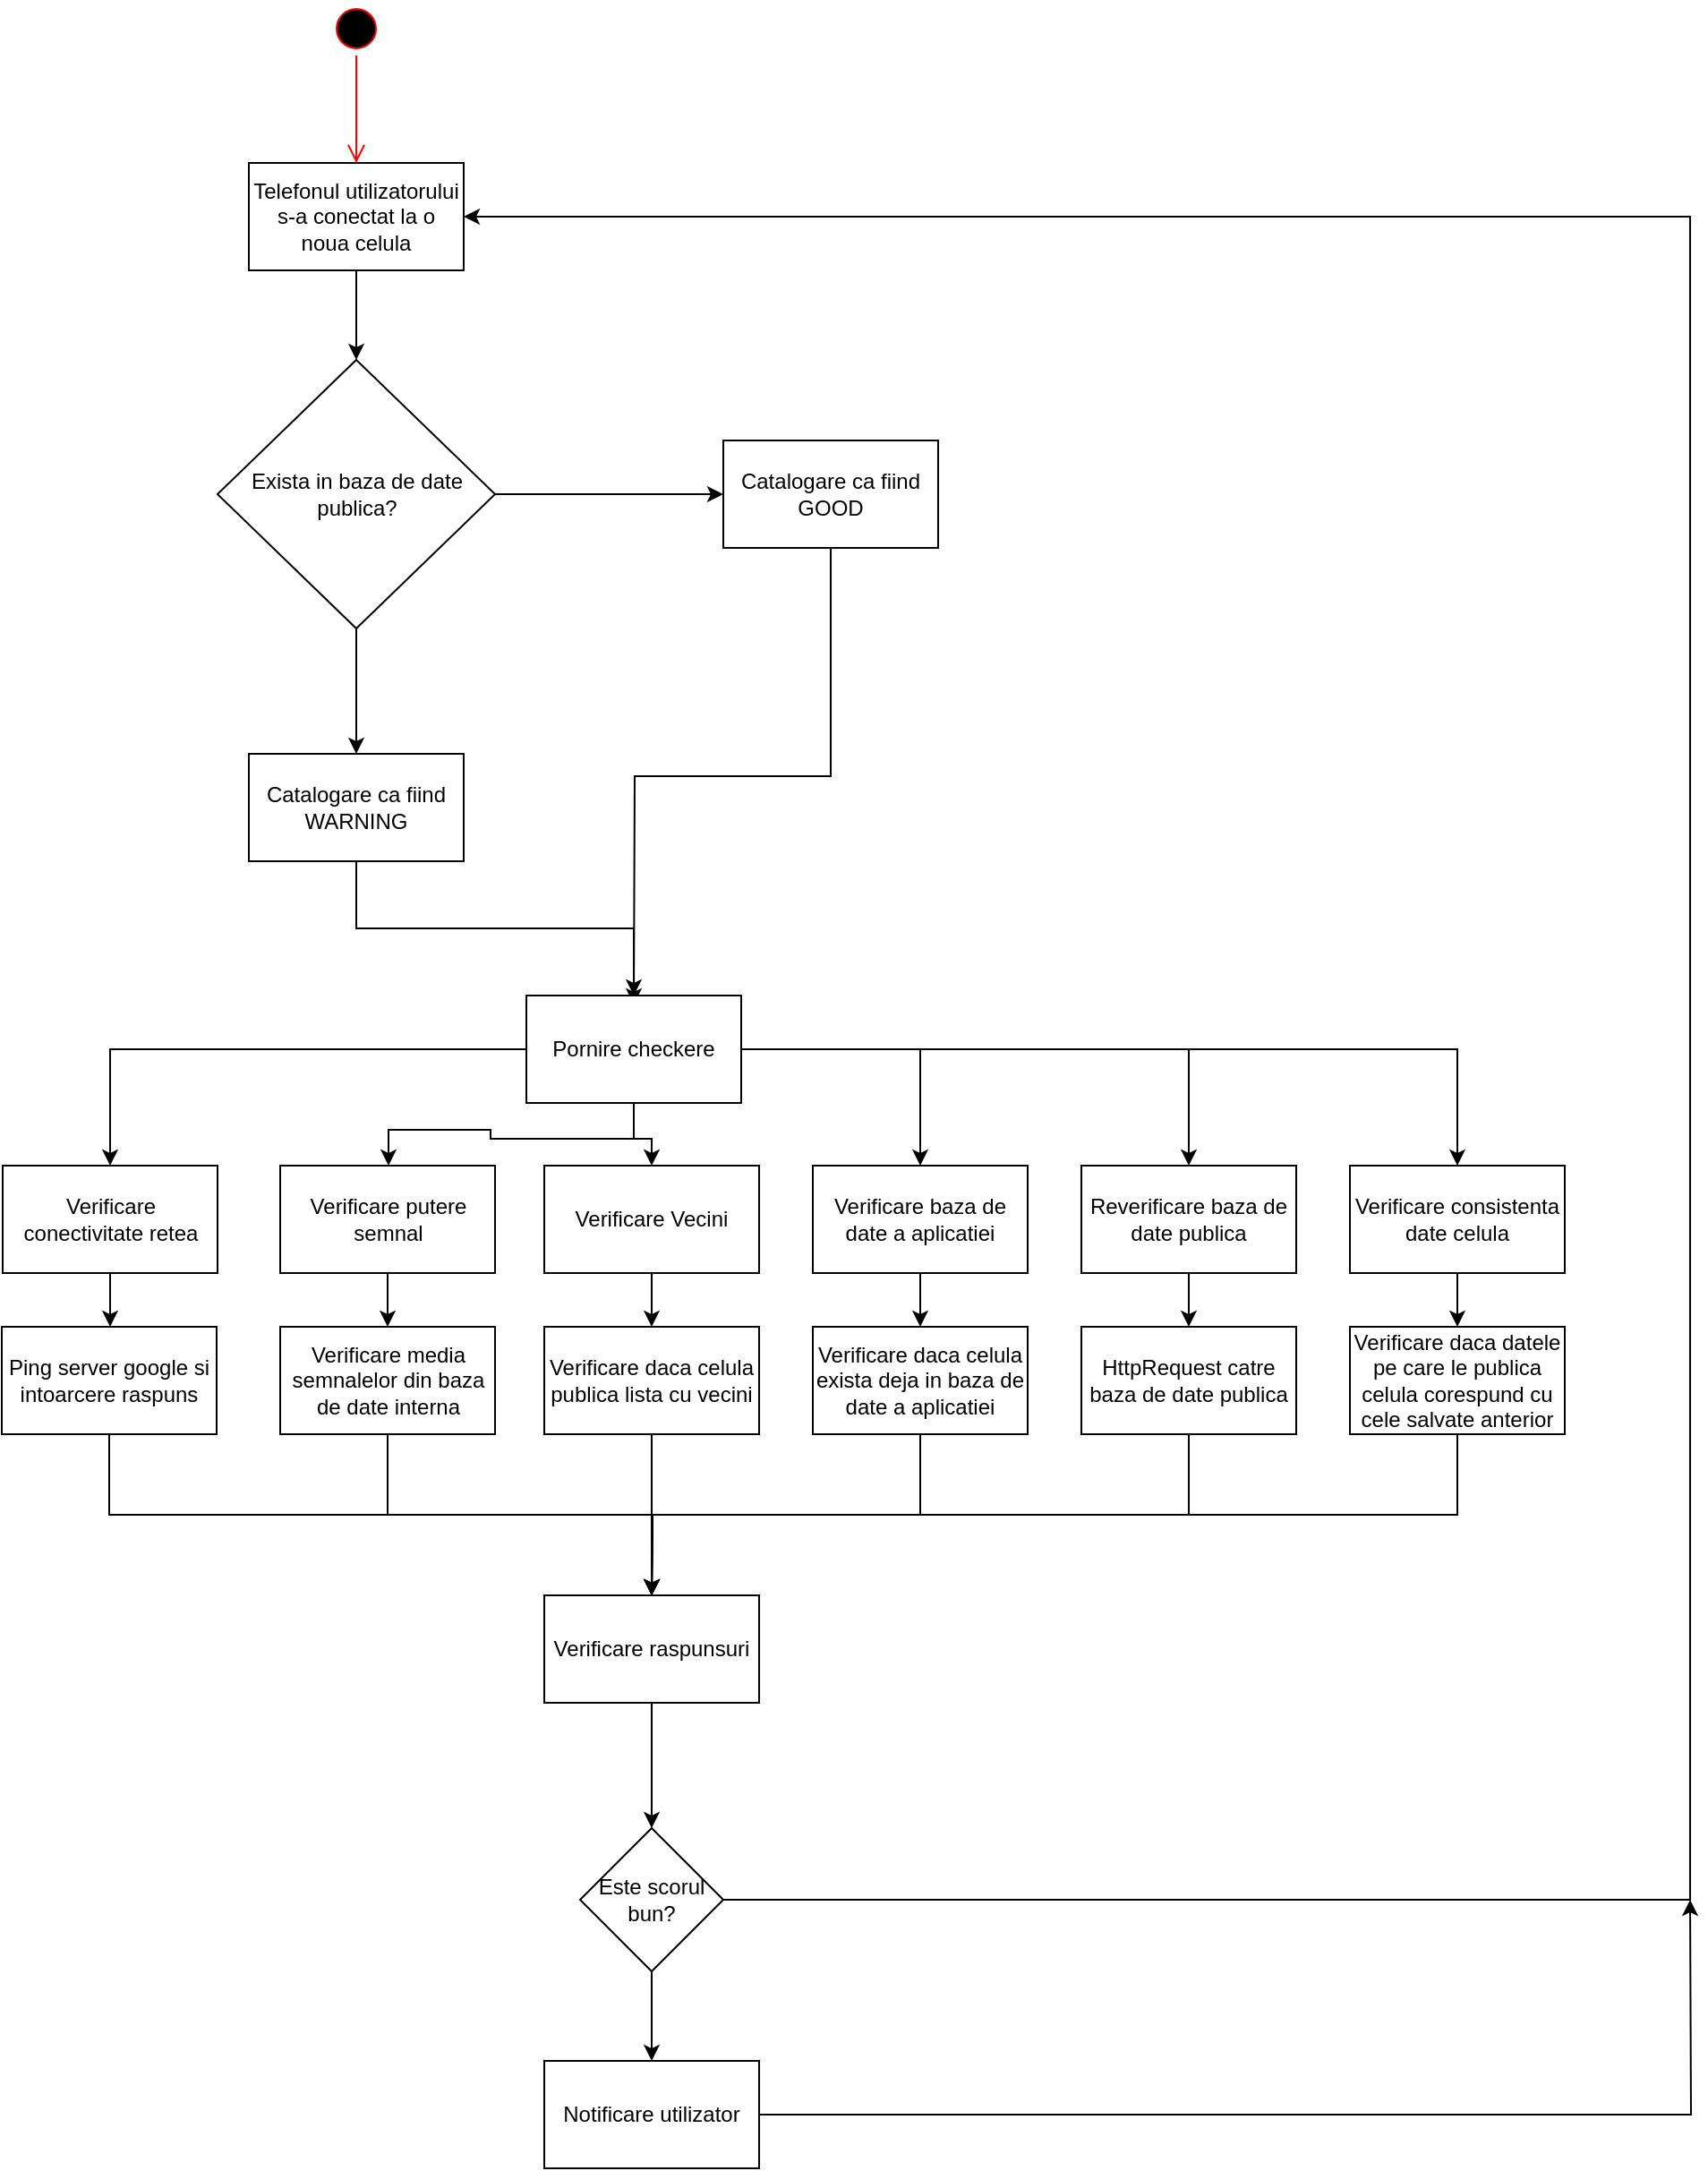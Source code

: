 <mxfile version="13.0.7" type="device"><diagram id="65S5vgHzvgSmHB1yypVR" name="Page-1"><mxGraphModel dx="1689" dy="1060" grid="1" gridSize="10" guides="1" tooltips="1" connect="1" arrows="1" fold="1" page="1" pageScale="1" pageWidth="827" pageHeight="1169" math="0" shadow="0"><root><mxCell id="0"/><mxCell id="1" parent="0"/><mxCell id="Vil6OECVwQgGsociIKaw-1" value="" style="ellipse;html=1;shape=startState;fillColor=#000000;strokeColor=#ff0000;" vertex="1" parent="1"><mxGeometry x="330" y="30" width="30" height="30" as="geometry"/></mxCell><mxCell id="Vil6OECVwQgGsociIKaw-2" value="" style="edgeStyle=orthogonalEdgeStyle;html=1;verticalAlign=bottom;endArrow=open;endSize=8;strokeColor=#ff0000;" edge="1" source="Vil6OECVwQgGsociIKaw-1" parent="1"><mxGeometry relative="1" as="geometry"><mxPoint x="345" y="120" as="targetPoint"/></mxGeometry></mxCell><mxCell id="Vil6OECVwQgGsociIKaw-7" style="edgeStyle=orthogonalEdgeStyle;rounded=0;orthogonalLoop=1;jettySize=auto;html=1;exitX=0.5;exitY=1;exitDx=0;exitDy=0;entryX=0.5;entryY=0;entryDx=0;entryDy=0;" edge="1" parent="1" source="Vil6OECVwQgGsociIKaw-3" target="Vil6OECVwQgGsociIKaw-5"><mxGeometry relative="1" as="geometry"/></mxCell><mxCell id="Vil6OECVwQgGsociIKaw-3" value="Telefonul utilizatorului s-a conectat la o noua celula" style="rounded=0;whiteSpace=wrap;html=1;" vertex="1" parent="1"><mxGeometry x="285" y="120" width="120" height="60" as="geometry"/></mxCell><mxCell id="Vil6OECVwQgGsociIKaw-8" style="edgeStyle=orthogonalEdgeStyle;rounded=0;orthogonalLoop=1;jettySize=auto;html=1;exitX=1;exitY=0.5;exitDx=0;exitDy=0;" edge="1" parent="1" source="Vil6OECVwQgGsociIKaw-5"><mxGeometry relative="1" as="geometry"><mxPoint x="550" y="305" as="targetPoint"/></mxGeometry></mxCell><mxCell id="Vil6OECVwQgGsociIKaw-11" style="edgeStyle=orthogonalEdgeStyle;rounded=0;orthogonalLoop=1;jettySize=auto;html=1;" edge="1" parent="1" source="Vil6OECVwQgGsociIKaw-5" target="Vil6OECVwQgGsociIKaw-10"><mxGeometry relative="1" as="geometry"/></mxCell><mxCell id="Vil6OECVwQgGsociIKaw-5" value="Exista in baza de date publica?" style="rhombus;whiteSpace=wrap;html=1;" vertex="1" parent="1"><mxGeometry x="267.5" y="230" width="155" height="150" as="geometry"/></mxCell><mxCell id="Vil6OECVwQgGsociIKaw-14" style="edgeStyle=orthogonalEdgeStyle;rounded=0;orthogonalLoop=1;jettySize=auto;html=1;exitX=0.5;exitY=1;exitDx=0;exitDy=0;" edge="1" parent="1" source="Vil6OECVwQgGsociIKaw-9"><mxGeometry relative="1" as="geometry"><mxPoint x="500" y="590" as="targetPoint"/></mxGeometry></mxCell><mxCell id="Vil6OECVwQgGsociIKaw-9" value="Catalogare ca fiind GOOD" style="rounded=0;whiteSpace=wrap;html=1;" vertex="1" parent="1"><mxGeometry x="550" y="275" width="120" height="60" as="geometry"/></mxCell><mxCell id="Vil6OECVwQgGsociIKaw-13" style="edgeStyle=orthogonalEdgeStyle;rounded=0;orthogonalLoop=1;jettySize=auto;html=1;exitX=0.5;exitY=1;exitDx=0;exitDy=0;entryX=0.5;entryY=0;entryDx=0;entryDy=0;" edge="1" parent="1" source="Vil6OECVwQgGsociIKaw-10" target="Vil6OECVwQgGsociIKaw-12"><mxGeometry relative="1" as="geometry"/></mxCell><mxCell id="Vil6OECVwQgGsociIKaw-10" value="Catalogare ca fiind WARNING" style="rounded=0;whiteSpace=wrap;html=1;" vertex="1" parent="1"><mxGeometry x="285" y="450" width="120" height="60" as="geometry"/></mxCell><mxCell id="Vil6OECVwQgGsociIKaw-20" style="edgeStyle=orthogonalEdgeStyle;rounded=0;orthogonalLoop=1;jettySize=auto;html=1;entryX=0.5;entryY=0;entryDx=0;entryDy=0;" edge="1" parent="1" source="Vil6OECVwQgGsociIKaw-12" target="Vil6OECVwQgGsociIKaw-15"><mxGeometry relative="1" as="geometry"/></mxCell><mxCell id="Vil6OECVwQgGsociIKaw-21" style="edgeStyle=orthogonalEdgeStyle;rounded=0;orthogonalLoop=1;jettySize=auto;html=1;exitX=0.5;exitY=1;exitDx=0;exitDy=0;" edge="1" parent="1" source="Vil6OECVwQgGsociIKaw-12" target="Vil6OECVwQgGsociIKaw-16"><mxGeometry relative="1" as="geometry"><Array as="points"><mxPoint x="500" y="665"/><mxPoint x="420" y="665"/><mxPoint x="420" y="660"/><mxPoint x="363" y="660"/></Array></mxGeometry></mxCell><mxCell id="Vil6OECVwQgGsociIKaw-22" style="edgeStyle=orthogonalEdgeStyle;rounded=0;orthogonalLoop=1;jettySize=auto;html=1;" edge="1" parent="1" source="Vil6OECVwQgGsociIKaw-12" target="Vil6OECVwQgGsociIKaw-17"><mxGeometry relative="1" as="geometry"/></mxCell><mxCell id="Vil6OECVwQgGsociIKaw-23" style="edgeStyle=orthogonalEdgeStyle;rounded=0;orthogonalLoop=1;jettySize=auto;html=1;entryX=0.5;entryY=0;entryDx=0;entryDy=0;" edge="1" parent="1" source="Vil6OECVwQgGsociIKaw-12" target="Vil6OECVwQgGsociIKaw-18"><mxGeometry relative="1" as="geometry"/></mxCell><mxCell id="Vil6OECVwQgGsociIKaw-24" style="edgeStyle=orthogonalEdgeStyle;rounded=0;orthogonalLoop=1;jettySize=auto;html=1;" edge="1" parent="1" source="Vil6OECVwQgGsociIKaw-12" target="Vil6OECVwQgGsociIKaw-19"><mxGeometry relative="1" as="geometry"/></mxCell><mxCell id="Vil6OECVwQgGsociIKaw-26" style="edgeStyle=orthogonalEdgeStyle;rounded=0;orthogonalLoop=1;jettySize=auto;html=1;" edge="1" parent="1" source="Vil6OECVwQgGsociIKaw-12" target="Vil6OECVwQgGsociIKaw-25"><mxGeometry relative="1" as="geometry"/></mxCell><mxCell id="Vil6OECVwQgGsociIKaw-12" value="Pornire checkere" style="rounded=0;whiteSpace=wrap;html=1;" vertex="1" parent="1"><mxGeometry x="440" y="585" width="120" height="60" as="geometry"/></mxCell><mxCell id="Vil6OECVwQgGsociIKaw-27" style="edgeStyle=orthogonalEdgeStyle;rounded=0;orthogonalLoop=1;jettySize=auto;html=1;" edge="1" parent="1" source="Vil6OECVwQgGsociIKaw-15"><mxGeometry relative="1" as="geometry"><mxPoint x="207.5" y="770" as="targetPoint"/></mxGeometry></mxCell><mxCell id="Vil6OECVwQgGsociIKaw-15" value="Verificare conectivitate retea" style="rounded=0;whiteSpace=wrap;html=1;" vertex="1" parent="1"><mxGeometry x="147.5" y="680" width="120" height="60" as="geometry"/></mxCell><mxCell id="Vil6OECVwQgGsociIKaw-31" style="edgeStyle=orthogonalEdgeStyle;rounded=0;orthogonalLoop=1;jettySize=auto;html=1;exitX=0.5;exitY=1;exitDx=0;exitDy=0;entryX=0.5;entryY=0;entryDx=0;entryDy=0;" edge="1" parent="1" source="Vil6OECVwQgGsociIKaw-16" target="Vil6OECVwQgGsociIKaw-29"><mxGeometry relative="1" as="geometry"/></mxCell><mxCell id="Vil6OECVwQgGsociIKaw-16" value="Verificare putere semnal" style="rounded=0;whiteSpace=wrap;html=1;" vertex="1" parent="1"><mxGeometry x="302.5" y="680" width="120" height="60" as="geometry"/></mxCell><mxCell id="Vil6OECVwQgGsociIKaw-33" style="edgeStyle=orthogonalEdgeStyle;rounded=0;orthogonalLoop=1;jettySize=auto;html=1;exitX=0.5;exitY=1;exitDx=0;exitDy=0;entryX=0.5;entryY=0;entryDx=0;entryDy=0;" edge="1" parent="1" source="Vil6OECVwQgGsociIKaw-17" target="Vil6OECVwQgGsociIKaw-32"><mxGeometry relative="1" as="geometry"/></mxCell><mxCell id="Vil6OECVwQgGsociIKaw-17" value="Verificare Vecini" style="rounded=0;whiteSpace=wrap;html=1;" vertex="1" parent="1"><mxGeometry x="450" y="680" width="120" height="60" as="geometry"/></mxCell><mxCell id="Vil6OECVwQgGsociIKaw-35" style="edgeStyle=orthogonalEdgeStyle;rounded=0;orthogonalLoop=1;jettySize=auto;html=1;exitX=0.5;exitY=1;exitDx=0;exitDy=0;entryX=0.5;entryY=0;entryDx=0;entryDy=0;" edge="1" parent="1" source="Vil6OECVwQgGsociIKaw-18" target="Vil6OECVwQgGsociIKaw-34"><mxGeometry relative="1" as="geometry"/></mxCell><mxCell id="Vil6OECVwQgGsociIKaw-18" value="Verificare baza de date a aplicatiei" style="rounded=0;whiteSpace=wrap;html=1;" vertex="1" parent="1"><mxGeometry x="600" y="680" width="120" height="60" as="geometry"/></mxCell><mxCell id="Vil6OECVwQgGsociIKaw-38" style="edgeStyle=orthogonalEdgeStyle;rounded=0;orthogonalLoop=1;jettySize=auto;html=1;exitX=0.5;exitY=1;exitDx=0;exitDy=0;entryX=0.5;entryY=0;entryDx=0;entryDy=0;" edge="1" parent="1" source="Vil6OECVwQgGsociIKaw-19" target="Vil6OECVwQgGsociIKaw-36"><mxGeometry relative="1" as="geometry"/></mxCell><mxCell id="Vil6OECVwQgGsociIKaw-19" value="Reverificare baza de date publica" style="rounded=0;whiteSpace=wrap;html=1;" vertex="1" parent="1"><mxGeometry x="750" y="680" width="120" height="60" as="geometry"/></mxCell><mxCell id="Vil6OECVwQgGsociIKaw-39" style="edgeStyle=orthogonalEdgeStyle;rounded=0;orthogonalLoop=1;jettySize=auto;html=1;exitX=0.5;exitY=1;exitDx=0;exitDy=0;entryX=0.5;entryY=0;entryDx=0;entryDy=0;" edge="1" parent="1" source="Vil6OECVwQgGsociIKaw-25" target="Vil6OECVwQgGsociIKaw-37"><mxGeometry relative="1" as="geometry"/></mxCell><mxCell id="Vil6OECVwQgGsociIKaw-25" value="Verificare consistenta date celula" style="rounded=0;whiteSpace=wrap;html=1;" vertex="1" parent="1"><mxGeometry x="900" y="680" width="120" height="60" as="geometry"/></mxCell><mxCell id="Vil6OECVwQgGsociIKaw-42" style="edgeStyle=orthogonalEdgeStyle;rounded=0;orthogonalLoop=1;jettySize=auto;html=1;exitX=0.5;exitY=1;exitDx=0;exitDy=0;" edge="1" parent="1" source="Vil6OECVwQgGsociIKaw-28" target="Vil6OECVwQgGsociIKaw-41"><mxGeometry relative="1" as="geometry"/></mxCell><mxCell id="Vil6OECVwQgGsociIKaw-28" value="Ping server google si intoarcere raspuns" style="rounded=0;whiteSpace=wrap;html=1;" vertex="1" parent="1"><mxGeometry x="147" y="770" width="120" height="60" as="geometry"/></mxCell><mxCell id="Vil6OECVwQgGsociIKaw-43" style="edgeStyle=orthogonalEdgeStyle;rounded=0;orthogonalLoop=1;jettySize=auto;html=1;exitX=0.5;exitY=1;exitDx=0;exitDy=0;" edge="1" parent="1" source="Vil6OECVwQgGsociIKaw-29"><mxGeometry relative="1" as="geometry"><mxPoint x="510" y="920" as="targetPoint"/></mxGeometry></mxCell><mxCell id="Vil6OECVwQgGsociIKaw-29" value="&lt;div&gt;Verificare media semnalelor din baza de date interna&lt;/div&gt;" style="rounded=0;whiteSpace=wrap;html=1;" vertex="1" parent="1"><mxGeometry x="302.5" y="770" width="120" height="60" as="geometry"/></mxCell><mxCell id="Vil6OECVwQgGsociIKaw-44" style="edgeStyle=orthogonalEdgeStyle;rounded=0;orthogonalLoop=1;jettySize=auto;html=1;" edge="1" parent="1" source="Vil6OECVwQgGsociIKaw-32"><mxGeometry relative="1" as="geometry"><mxPoint x="510" y="920" as="targetPoint"/></mxGeometry></mxCell><mxCell id="Vil6OECVwQgGsociIKaw-32" value="Verificare daca celula publica lista cu vecini" style="rounded=0;whiteSpace=wrap;html=1;" vertex="1" parent="1"><mxGeometry x="450" y="770" width="120" height="60" as="geometry"/></mxCell><mxCell id="Vil6OECVwQgGsociIKaw-45" style="edgeStyle=orthogonalEdgeStyle;rounded=0;orthogonalLoop=1;jettySize=auto;html=1;exitX=0.5;exitY=1;exitDx=0;exitDy=0;" edge="1" parent="1" source="Vil6OECVwQgGsociIKaw-34"><mxGeometry relative="1" as="geometry"><mxPoint x="510" y="920" as="targetPoint"/></mxGeometry></mxCell><mxCell id="Vil6OECVwQgGsociIKaw-34" value="Verificare daca celula exista deja in baza de date a aplicatiei" style="rounded=0;whiteSpace=wrap;html=1;" vertex="1" parent="1"><mxGeometry x="600" y="770" width="120" height="60" as="geometry"/></mxCell><mxCell id="Vil6OECVwQgGsociIKaw-46" style="edgeStyle=orthogonalEdgeStyle;rounded=0;orthogonalLoop=1;jettySize=auto;html=1;exitX=0.5;exitY=1;exitDx=0;exitDy=0;" edge="1" parent="1" source="Vil6OECVwQgGsociIKaw-36"><mxGeometry relative="1" as="geometry"><mxPoint x="510" y="920" as="targetPoint"/></mxGeometry></mxCell><mxCell id="Vil6OECVwQgGsociIKaw-36" value="HttpRequest catre baza de date publica" style="rounded=0;whiteSpace=wrap;html=1;" vertex="1" parent="1"><mxGeometry x="750" y="770" width="120" height="60" as="geometry"/></mxCell><mxCell id="Vil6OECVwQgGsociIKaw-47" style="edgeStyle=orthogonalEdgeStyle;rounded=0;orthogonalLoop=1;jettySize=auto;html=1;exitX=0.5;exitY=1;exitDx=0;exitDy=0;" edge="1" parent="1" source="Vil6OECVwQgGsociIKaw-37" target="Vil6OECVwQgGsociIKaw-41"><mxGeometry relative="1" as="geometry"/></mxCell><mxCell id="Vil6OECVwQgGsociIKaw-37" value="Verificare daca datele pe care le publica celula corespund cu cele salvate anterior" style="rounded=0;whiteSpace=wrap;html=1;" vertex="1" parent="1"><mxGeometry x="900" y="770" width="120" height="60" as="geometry"/></mxCell><mxCell id="Vil6OECVwQgGsociIKaw-49" style="edgeStyle=orthogonalEdgeStyle;rounded=0;orthogonalLoop=1;jettySize=auto;html=1;exitX=0.5;exitY=1;exitDx=0;exitDy=0;" edge="1" parent="1" source="Vil6OECVwQgGsociIKaw-41" target="Vil6OECVwQgGsociIKaw-48"><mxGeometry relative="1" as="geometry"/></mxCell><mxCell id="Vil6OECVwQgGsociIKaw-41" value="Verificare raspunsuri" style="rounded=0;whiteSpace=wrap;html=1;" vertex="1" parent="1"><mxGeometry x="450" y="920" width="120" height="60" as="geometry"/></mxCell><mxCell id="Vil6OECVwQgGsociIKaw-51" style="edgeStyle=orthogonalEdgeStyle;rounded=0;orthogonalLoop=1;jettySize=auto;html=1;exitX=1;exitY=0.5;exitDx=0;exitDy=0;entryX=1;entryY=0.5;entryDx=0;entryDy=0;" edge="1" parent="1" source="Vil6OECVwQgGsociIKaw-48" target="Vil6OECVwQgGsociIKaw-3"><mxGeometry relative="1" as="geometry"><mxPoint x="1090" y="160" as="targetPoint"/><Array as="points"><mxPoint x="1090" y="1090"/><mxPoint x="1090" y="150"/></Array></mxGeometry></mxCell><mxCell id="Vil6OECVwQgGsociIKaw-53" style="edgeStyle=orthogonalEdgeStyle;rounded=0;orthogonalLoop=1;jettySize=auto;html=1;exitX=0.5;exitY=1;exitDx=0;exitDy=0;entryX=0.5;entryY=0;entryDx=0;entryDy=0;" edge="1" parent="1" source="Vil6OECVwQgGsociIKaw-48" target="Vil6OECVwQgGsociIKaw-52"><mxGeometry relative="1" as="geometry"/></mxCell><mxCell id="Vil6OECVwQgGsociIKaw-48" value="Este scorul bun?" style="rhombus;whiteSpace=wrap;html=1;" vertex="1" parent="1"><mxGeometry x="470" y="1050" width="80" height="80" as="geometry"/></mxCell><mxCell id="Vil6OECVwQgGsociIKaw-54" style="edgeStyle=orthogonalEdgeStyle;rounded=0;orthogonalLoop=1;jettySize=auto;html=1;" edge="1" parent="1" source="Vil6OECVwQgGsociIKaw-52"><mxGeometry relative="1" as="geometry"><mxPoint x="1090" y="1090" as="targetPoint"/></mxGeometry></mxCell><mxCell id="Vil6OECVwQgGsociIKaw-52" value="Notificare utilizator" style="rounded=0;whiteSpace=wrap;html=1;" vertex="1" parent="1"><mxGeometry x="450" y="1180" width="120" height="60" as="geometry"/></mxCell></root></mxGraphModel></diagram></mxfile>